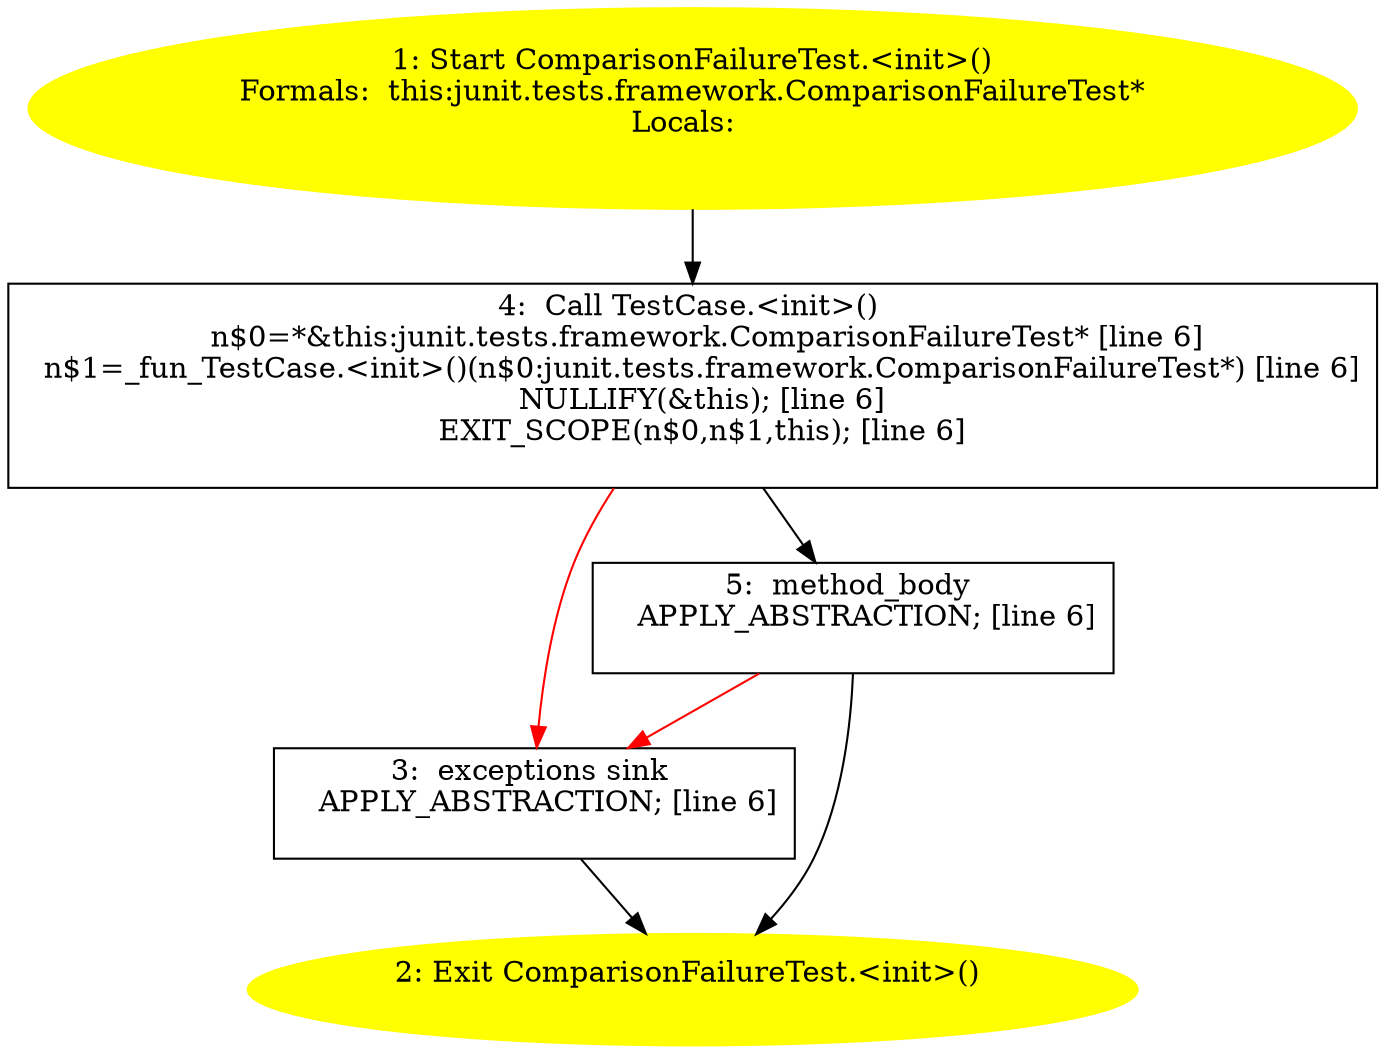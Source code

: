 /* @generated */
digraph cfg {
"junit.tests.framework.ComparisonFailureTest.<init>().0e8ab7966099524e4b7208107c706d36_1" [label="1: Start ComparisonFailureTest.<init>()\nFormals:  this:junit.tests.framework.ComparisonFailureTest*\nLocals:  \n  " color=yellow style=filled]
	

	 "junit.tests.framework.ComparisonFailureTest.<init>().0e8ab7966099524e4b7208107c706d36_1" -> "junit.tests.framework.ComparisonFailureTest.<init>().0e8ab7966099524e4b7208107c706d36_4" ;
"junit.tests.framework.ComparisonFailureTest.<init>().0e8ab7966099524e4b7208107c706d36_2" [label="2: Exit ComparisonFailureTest.<init>() \n  " color=yellow style=filled]
	

"junit.tests.framework.ComparisonFailureTest.<init>().0e8ab7966099524e4b7208107c706d36_3" [label="3:  exceptions sink \n   APPLY_ABSTRACTION; [line 6]\n " shape="box"]
	

	 "junit.tests.framework.ComparisonFailureTest.<init>().0e8ab7966099524e4b7208107c706d36_3" -> "junit.tests.framework.ComparisonFailureTest.<init>().0e8ab7966099524e4b7208107c706d36_2" ;
"junit.tests.framework.ComparisonFailureTest.<init>().0e8ab7966099524e4b7208107c706d36_4" [label="4:  Call TestCase.<init>() \n   n$0=*&this:junit.tests.framework.ComparisonFailureTest* [line 6]\n  n$1=_fun_TestCase.<init>()(n$0:junit.tests.framework.ComparisonFailureTest*) [line 6]\n  NULLIFY(&this); [line 6]\n  EXIT_SCOPE(n$0,n$1,this); [line 6]\n " shape="box"]
	

	 "junit.tests.framework.ComparisonFailureTest.<init>().0e8ab7966099524e4b7208107c706d36_4" -> "junit.tests.framework.ComparisonFailureTest.<init>().0e8ab7966099524e4b7208107c706d36_5" ;
	 "junit.tests.framework.ComparisonFailureTest.<init>().0e8ab7966099524e4b7208107c706d36_4" -> "junit.tests.framework.ComparisonFailureTest.<init>().0e8ab7966099524e4b7208107c706d36_3" [color="red" ];
"junit.tests.framework.ComparisonFailureTest.<init>().0e8ab7966099524e4b7208107c706d36_5" [label="5:  method_body \n   APPLY_ABSTRACTION; [line 6]\n " shape="box"]
	

	 "junit.tests.framework.ComparisonFailureTest.<init>().0e8ab7966099524e4b7208107c706d36_5" -> "junit.tests.framework.ComparisonFailureTest.<init>().0e8ab7966099524e4b7208107c706d36_2" ;
	 "junit.tests.framework.ComparisonFailureTest.<init>().0e8ab7966099524e4b7208107c706d36_5" -> "junit.tests.framework.ComparisonFailureTest.<init>().0e8ab7966099524e4b7208107c706d36_3" [color="red" ];
}
